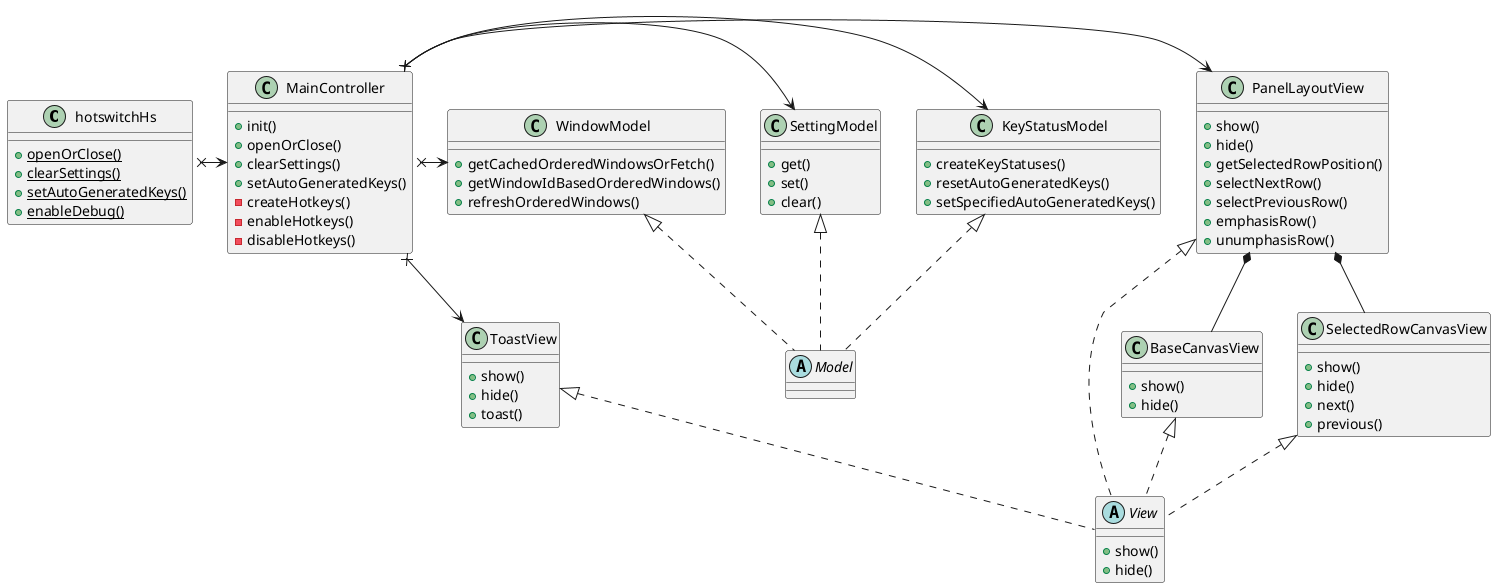 @startuml hotswitch-hs

class hotswitchHs {
    {static} +openOrClose()
    {static} +clearSettings()
    {static} +setAutoGeneratedKeys()
    {static} +enableDebug()
}

class KeyStatusModel {
    +createKeyStatuses()
    +resetAutoGeneratedKeys()
    +setSpecifiedAutoGeneratedKeys()
}
class SettingModel {
    +get()
    +set()
    +clear()
}
class WindowModel {
    +getCachedOrderedWindowsOrFetch()
    +getWindowIdBasedOrderedWindows()
    +refreshOrderedWindows()
}
abstract Model

class PanelLayoutView {
    +show()
    +hide()
    +getSelectedRowPosition()
    +selectNextRow()
    +selectPreviousRow()
    +emphasisRow()
    +unumphasisRow()
}
class BaseCanvasView {
    +show()
    +hide()
}
class SelectedRowCanvasView {
    +show()
    +hide()
    +next()
    +previous()
}
class ToastView {
    +show()
    +hide()
    +toast()
}
abstract View {
    +show()
    +hide()
}

class MainController {
    +init()
    +openOrClose()
    +clearSettings()
    +setAutoGeneratedKeys()
    -createHotkeys()
    -enableHotkeys()
    -disableHotkeys()
}

hotswitchHs x-> MainController

MainController x-> PanelLayoutView
MainController x-> ToastView
MainController x-> KeyStatusModel
MainController x-> SettingModel
MainController x-> WindowModel

KeyStatusModel <|.. Model
SettingModel <|.. Model
WindowModel <|.. Model

PanelLayoutView <|.. View
BaseCanvasView <|.. View
SelectedRowCanvasView <|.. View
ToastView <|.. View

PanelLayoutView *-- BaseCanvasView 
PanelLayoutView *-- SelectedRowCanvasView 

@endum
